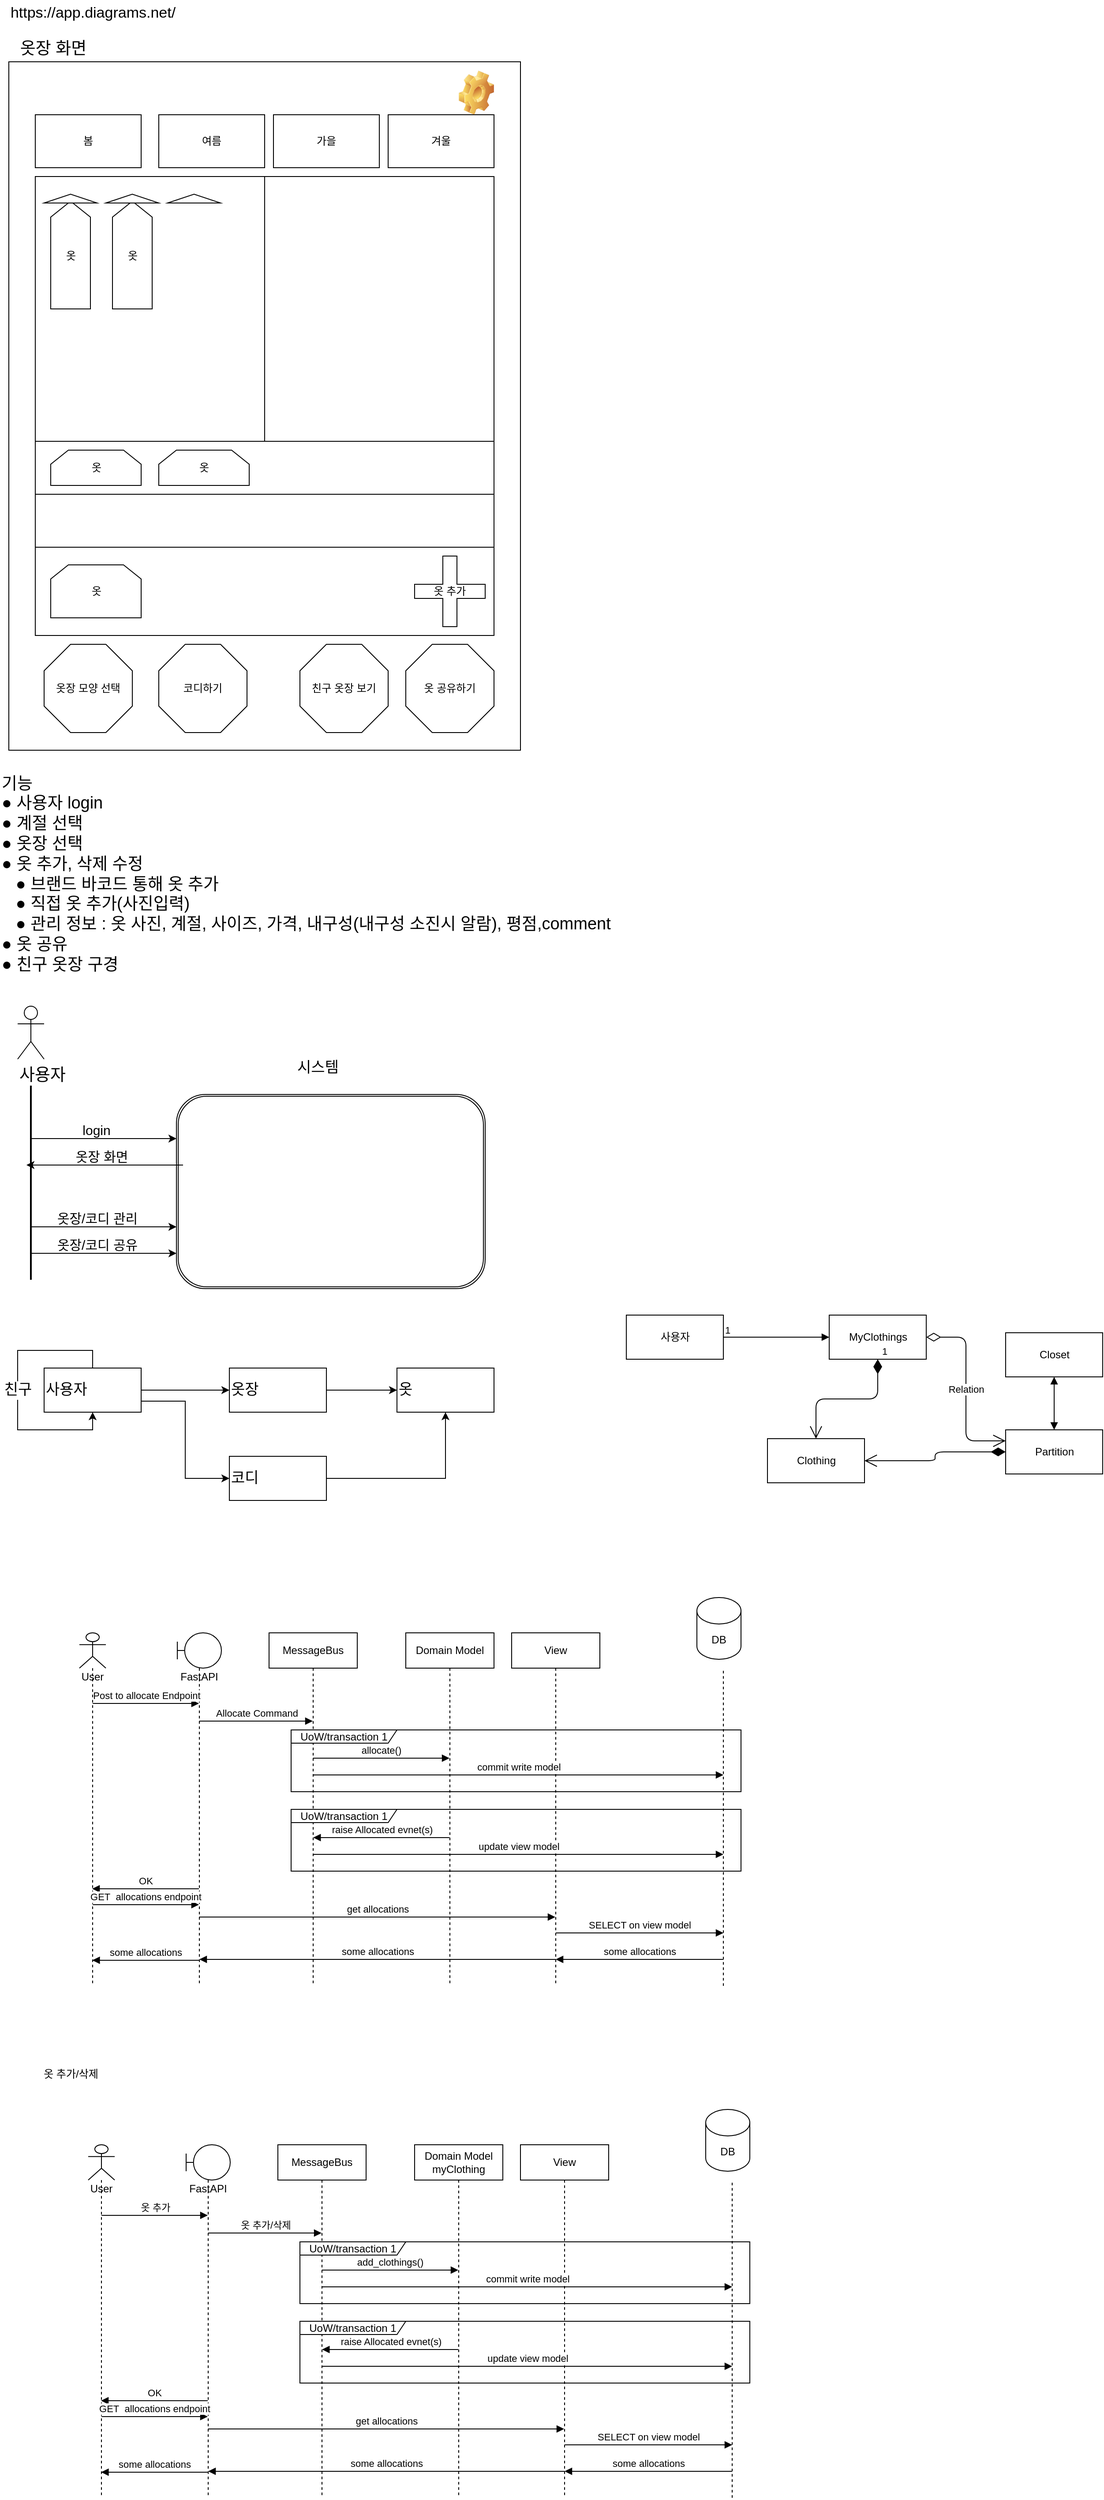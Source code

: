 <mxfile version="14.6.11" type="device"><diagram id="S6mmUkQ5cOKUwlPhS8u7" name="Page-1"><mxGraphModel dx="1923" dy="1773" grid="1" gridSize="10" guides="1" tooltips="1" connect="1" arrows="1" fold="1" page="1" pageScale="1" pageWidth="827" pageHeight="3000" math="0" shadow="0"><root><mxCell id="0"/><mxCell id="1" parent="0"/><mxCell id="IU7IyDm4bmld3pIdMQO7-5" value="" style="whiteSpace=wrap;html=1;" parent="1" vertex="1"><mxGeometry x="80" y="80" width="580" height="780" as="geometry"/></mxCell><mxCell id="IU7IyDm4bmld3pIdMQO7-6" value="봄" style="rounded=0;whiteSpace=wrap;html=1;" parent="1" vertex="1"><mxGeometry x="110" y="140" width="120" height="60" as="geometry"/></mxCell><mxCell id="IU7IyDm4bmld3pIdMQO7-7" value="여름" style="rounded=0;whiteSpace=wrap;html=1;" parent="1" vertex="1"><mxGeometry x="250" y="140" width="120" height="60" as="geometry"/></mxCell><mxCell id="IU7IyDm4bmld3pIdMQO7-8" value="가을" style="rounded=0;whiteSpace=wrap;html=1;" parent="1" vertex="1"><mxGeometry x="380" y="140" width="120" height="60" as="geometry"/></mxCell><mxCell id="IU7IyDm4bmld3pIdMQO7-9" value="겨울" style="rounded=0;whiteSpace=wrap;html=1;" parent="1" vertex="1"><mxGeometry x="510" y="140" width="120" height="60" as="geometry"/></mxCell><mxCell id="IU7IyDm4bmld3pIdMQO7-11" value="" style="shape=ext;double=1;whiteSpace=wrap;html=1;aspect=fixed;fillColor=#ffffff;" parent="1" vertex="1"><mxGeometry x="110" y="210" width="520" height="520" as="geometry"/></mxCell><mxCell id="IU7IyDm4bmld3pIdMQO7-12" value="" style="rounded=0;whiteSpace=wrap;html=1;fillColor=#ffffff;" parent="1" vertex="1"><mxGeometry x="110" y="210" width="260" height="300" as="geometry"/></mxCell><mxCell id="IU7IyDm4bmld3pIdMQO7-13" value="" style="rounded=0;whiteSpace=wrap;html=1;fillColor=#ffffff;" parent="1" vertex="1"><mxGeometry x="370" y="210" width="260" height="300" as="geometry"/></mxCell><mxCell id="IU7IyDm4bmld3pIdMQO7-14" value="" style="verticalLabelPosition=bottom;verticalAlign=top;html=1;shape=mxgraph.basic.acute_triangle;dx=0.5;fillColor=#ffffff;" parent="1" vertex="1"><mxGeometry x="120" y="230" width="60" height="10" as="geometry"/></mxCell><mxCell id="IU7IyDm4bmld3pIdMQO7-15" value="" style="verticalLabelPosition=bottom;verticalAlign=top;html=1;shape=mxgraph.basic.acute_triangle;dx=0.5;fillColor=#ffffff;" parent="1" vertex="1"><mxGeometry x="190" y="230" width="60" height="10" as="geometry"/></mxCell><mxCell id="IU7IyDm4bmld3pIdMQO7-16" value="" style="verticalLabelPosition=bottom;verticalAlign=top;html=1;shape=mxgraph.basic.acute_triangle;dx=0.5;fillColor=#ffffff;" parent="1" vertex="1"><mxGeometry x="260" y="230" width="60" height="10" as="geometry"/></mxCell><mxCell id="IU7IyDm4bmld3pIdMQO7-17" value="옷" style="shape=loopLimit;whiteSpace=wrap;html=1;fillColor=#ffffff;" parent="1" vertex="1"><mxGeometry x="127.5" y="240" width="45" height="120" as="geometry"/></mxCell><mxCell id="IU7IyDm4bmld3pIdMQO7-18" value="옷" style="shape=loopLimit;whiteSpace=wrap;html=1;fillColor=#ffffff;" parent="1" vertex="1"><mxGeometry x="197.5" y="240" width="45" height="120" as="geometry"/></mxCell><mxCell id="IU7IyDm4bmld3pIdMQO7-19" value="" style="rounded=0;whiteSpace=wrap;html=1;fillColor=#ffffff;" parent="1" vertex="1"><mxGeometry x="110" y="510" width="520" height="60" as="geometry"/></mxCell><mxCell id="IU7IyDm4bmld3pIdMQO7-20" value="" style="rounded=0;whiteSpace=wrap;html=1;fillColor=#ffffff;" parent="1" vertex="1"><mxGeometry x="110" y="570" width="520" height="60" as="geometry"/></mxCell><mxCell id="IU7IyDm4bmld3pIdMQO7-21" value="" style="rounded=0;whiteSpace=wrap;html=1;fillColor=#ffffff;" parent="1" vertex="1"><mxGeometry x="110" y="630" width="520" height="100" as="geometry"/></mxCell><mxCell id="IU7IyDm4bmld3pIdMQO7-22" value="옷장 모양 선택" style="whiteSpace=wrap;html=1;shape=mxgraph.basic.octagon2;align=center;verticalAlign=middle;dx=15;fillColor=#ffffff;" parent="1" vertex="1"><mxGeometry x="120" y="740" width="100" height="100" as="geometry"/></mxCell><mxCell id="IU7IyDm4bmld3pIdMQO7-23" value="옷 추가" style="shape=cross;whiteSpace=wrap;html=1;fillColor=#ffffff;" parent="1" vertex="1"><mxGeometry x="540" y="640" width="80" height="80" as="geometry"/></mxCell><mxCell id="IU7IyDm4bmld3pIdMQO7-24" value="옷" style="shape=loopLimit;whiteSpace=wrap;html=1;fillColor=#ffffff;" parent="1" vertex="1"><mxGeometry x="127.5" y="520" width="102.5" height="40" as="geometry"/></mxCell><mxCell id="IU7IyDm4bmld3pIdMQO7-25" value="옷" style="shape=loopLimit;whiteSpace=wrap;html=1;fillColor=#ffffff;" parent="1" vertex="1"><mxGeometry x="250" y="520" width="102.5" height="40" as="geometry"/></mxCell><mxCell id="IU7IyDm4bmld3pIdMQO7-26" value="옷" style="shape=loopLimit;whiteSpace=wrap;html=1;fillColor=#ffffff;" parent="1" vertex="1"><mxGeometry x="127.5" y="650" width="102.5" height="60" as="geometry"/></mxCell><mxCell id="IU7IyDm4bmld3pIdMQO7-27" value="옷 공유하기" style="whiteSpace=wrap;html=1;shape=mxgraph.basic.octagon2;align=center;verticalAlign=middle;dx=15;fillColor=#ffffff;" parent="1" vertex="1"><mxGeometry x="530" y="740" width="100" height="100" as="geometry"/></mxCell><mxCell id="VovTZ2DO4G8GrCxuGTmn-1" value="옷장 화면" style="text;html=1;resizable=0;autosize=1;align=center;verticalAlign=middle;points=[];fillColor=none;strokeColor=none;rounded=0;fontSize=19;" parent="1" vertex="1"><mxGeometry x="80" y="50" width="100" height="30" as="geometry"/></mxCell><mxCell id="VovTZ2DO4G8GrCxuGTmn-2" value="기능&lt;br&gt;● 사용자 login&lt;br&gt;● 계절 선택&lt;br&gt;● 옷장 선택&lt;br&gt;● 옷 추가, 삭제 수정&lt;br&gt;&amp;nbsp; &amp;nbsp;●&amp;nbsp;브랜드 바코드 통해 옷 추가&lt;br&gt;&amp;nbsp; &amp;nbsp;●&amp;nbsp;직접 옷 추가(사진입력)&lt;br&gt;&amp;nbsp; &amp;nbsp;●&amp;nbsp;관리 정보 : 옷 사진, 계절, 사이즈, 가격, 내구성(내구성 소진시 알람), 평점,comment&lt;br&gt;● 옷 공유&lt;br&gt;● 친구 옷장 구경" style="text;html=1;resizable=0;autosize=1;align=left;verticalAlign=middle;points=[];fillColor=none;strokeColor=none;rounded=0;fontSize=19;" parent="1" vertex="1"><mxGeometry x="70" y="885" width="750" height="230" as="geometry"/></mxCell><mxCell id="VovTZ2DO4G8GrCxuGTmn-3" value="친구 옷장 보기" style="whiteSpace=wrap;html=1;shape=mxgraph.basic.octagon2;align=center;verticalAlign=middle;dx=15;fillColor=#ffffff;" parent="1" vertex="1"><mxGeometry x="410" y="740" width="100" height="100" as="geometry"/></mxCell><mxCell id="VovTZ2DO4G8GrCxuGTmn-6" value="" style="shape=image;html=1;verticalLabelPosition=bottom;verticalAlign=top;imageAspect=0;image=img/clipart/Gear_128x128.png;fontSize=19;align=left;" parent="1" vertex="1"><mxGeometry x="590" y="90" width="40" height="50" as="geometry"/></mxCell><mxCell id="VovTZ2DO4G8GrCxuGTmn-7" value="사용자" style="shape=umlActor;verticalLabelPosition=bottom;verticalAlign=top;html=1;outlineConnect=0;fontSize=19;align=left;" parent="1" vertex="1"><mxGeometry x="90" y="1150" width="30" height="60" as="geometry"/></mxCell><mxCell id="VovTZ2DO4G8GrCxuGTmn-8" value="" style="shape=ext;double=1;rounded=1;whiteSpace=wrap;html=1;fontSize=19;align=left;" parent="1" vertex="1"><mxGeometry x="270" y="1250" width="350" height="220" as="geometry"/></mxCell><mxCell id="VovTZ2DO4G8GrCxuGTmn-9" value="" style="line;strokeWidth=2;direction=south;html=1;fontSize=19;align=left;" parent="1" vertex="1"><mxGeometry x="100" y="1240" width="10" height="220" as="geometry"/></mxCell><mxCell id="VovTZ2DO4G8GrCxuGTmn-10" value="" style="endArrow=classic;html=1;fontSize=19;" parent="1" edge="1"><mxGeometry width="50" height="50" relative="1" as="geometry"><mxPoint x="105.5" y="1300" as="sourcePoint"/><mxPoint x="270" y="1300" as="targetPoint"/></mxGeometry></mxCell><mxCell id="VovTZ2DO4G8GrCxuGTmn-11" value="login" style="text;html=1;resizable=0;autosize=1;align=center;verticalAlign=middle;points=[];fillColor=none;strokeColor=none;rounded=0;fontSize=15;" parent="1" vertex="1"><mxGeometry x="153.75" y="1280" width="50" height="20" as="geometry"/></mxCell><mxCell id="VovTZ2DO4G8GrCxuGTmn-12" value="옷장/코디 관리" style="text;html=1;resizable=0;autosize=1;align=center;verticalAlign=middle;points=[];fillColor=none;strokeColor=none;rounded=0;fontSize=15;" parent="1" vertex="1"><mxGeometry x="125" y="1380" width="110" height="20" as="geometry"/></mxCell><mxCell id="VovTZ2DO4G8GrCxuGTmn-14" value="" style="endArrow=classic;html=1;fontSize=19;" parent="1" edge="1"><mxGeometry width="50" height="50" relative="1" as="geometry"><mxPoint x="105.5" y="1400" as="sourcePoint"/><mxPoint x="270" y="1400" as="targetPoint"/></mxGeometry></mxCell><mxCell id="VovTZ2DO4G8GrCxuGTmn-17" value="" style="endArrow=classic;html=1;fontSize=19;" parent="1" edge="1"><mxGeometry width="50" height="50" relative="1" as="geometry"><mxPoint x="277.5" y="1330" as="sourcePoint"/><mxPoint x="100" y="1330" as="targetPoint"/></mxGeometry></mxCell><mxCell id="VovTZ2DO4G8GrCxuGTmn-18" value="옷장 화면" style="text;html=1;resizable=0;autosize=1;align=center;verticalAlign=middle;points=[];fillColor=none;strokeColor=none;rounded=0;fontSize=15;" parent="1" vertex="1"><mxGeometry x="145" y="1310" width="80" height="20" as="geometry"/></mxCell><mxCell id="VovTZ2DO4G8GrCxuGTmn-19" value="옷장/코디 공유" style="text;html=1;resizable=0;autosize=1;align=center;verticalAlign=middle;points=[];fillColor=none;strokeColor=none;rounded=0;fontSize=15;" parent="1" vertex="1"><mxGeometry x="125" y="1410" width="110" height="20" as="geometry"/></mxCell><mxCell id="VovTZ2DO4G8GrCxuGTmn-20" value="" style="endArrow=classic;html=1;fontSize=19;" parent="1" edge="1"><mxGeometry width="50" height="50" relative="1" as="geometry"><mxPoint x="105.5" y="1430" as="sourcePoint"/><mxPoint x="270" y="1430" as="targetPoint"/></mxGeometry></mxCell><mxCell id="VovTZ2DO4G8GrCxuGTmn-21" value="시스템" style="text;html=1;resizable=0;autosize=1;align=center;verticalAlign=middle;points=[];fillColor=none;strokeColor=none;rounded=0;fontSize=17;" parent="1" vertex="1"><mxGeometry x="395" y="1205" width="70" height="30" as="geometry"/></mxCell><mxCell id="VovTZ2DO4G8GrCxuGTmn-22" value="코디하기" style="whiteSpace=wrap;html=1;shape=mxgraph.basic.octagon2;align=center;verticalAlign=middle;dx=15;fillColor=#ffffff;" parent="1" vertex="1"><mxGeometry x="250" y="740" width="100" height="100" as="geometry"/></mxCell><mxCell id="VovTZ2DO4G8GrCxuGTmn-33" style="edgeStyle=orthogonalEdgeStyle;rounded=0;orthogonalLoop=1;jettySize=auto;html=1;fontSize=17;" parent="1" source="VovTZ2DO4G8GrCxuGTmn-24" target="VovTZ2DO4G8GrCxuGTmn-25" edge="1"><mxGeometry relative="1" as="geometry"/></mxCell><mxCell id="VovTZ2DO4G8GrCxuGTmn-47" style="edgeStyle=orthogonalEdgeStyle;rounded=0;orthogonalLoop=1;jettySize=auto;html=1;exitX=1;exitY=0.75;exitDx=0;exitDy=0;entryX=0;entryY=0.5;entryDx=0;entryDy=0;fontSize=17;" parent="1" source="VovTZ2DO4G8GrCxuGTmn-24" target="VovTZ2DO4G8GrCxuGTmn-46" edge="1"><mxGeometry relative="1" as="geometry"/></mxCell><mxCell id="VovTZ2DO4G8GrCxuGTmn-24" value="사용자" style="html=1;fontSize=17;align=left;" parent="1" vertex="1"><mxGeometry x="120" y="1560" width="110" height="50" as="geometry"/></mxCell><mxCell id="VovTZ2DO4G8GrCxuGTmn-36" style="edgeStyle=orthogonalEdgeStyle;rounded=0;orthogonalLoop=1;jettySize=auto;html=1;entryX=0;entryY=0.5;entryDx=0;entryDy=0;fontSize=17;" parent="1" source="VovTZ2DO4G8GrCxuGTmn-25" target="VovTZ2DO4G8GrCxuGTmn-34" edge="1"><mxGeometry relative="1" as="geometry"/></mxCell><mxCell id="VovTZ2DO4G8GrCxuGTmn-25" value="옷장" style="html=1;fontSize=17;align=left;" parent="1" vertex="1"><mxGeometry x="330" y="1560" width="110" height="50" as="geometry"/></mxCell><mxCell id="VovTZ2DO4G8GrCxuGTmn-34" value="옷" style="html=1;fontSize=17;align=left;" parent="1" vertex="1"><mxGeometry x="520" y="1560" width="110" height="50" as="geometry"/></mxCell><mxCell id="VovTZ2DO4G8GrCxuGTmn-37" value="https://app.diagrams.net/" style="text;html=1;resizable=0;autosize=1;align=center;verticalAlign=middle;points=[];fillColor=none;strokeColor=none;rounded=0;fontSize=17;" parent="1" vertex="1"><mxGeometry x="75" y="10" width="200" height="30" as="geometry"/></mxCell><mxCell id="VovTZ2DO4G8GrCxuGTmn-45" value="친구" style="edgeStyle=orthogonalEdgeStyle;rounded=0;orthogonalLoop=1;jettySize=auto;html=1;entryX=0.5;entryY=1;entryDx=0;entryDy=0;fontSize=17;" parent="1" source="VovTZ2DO4G8GrCxuGTmn-24" target="VovTZ2DO4G8GrCxuGTmn-24" edge="1"><mxGeometry relative="1" as="geometry"><Array as="points"><mxPoint x="175" y="1540"/><mxPoint x="90" y="1540"/><mxPoint x="90" y="1630"/><mxPoint x="175" y="1630"/></Array></mxGeometry></mxCell><mxCell id="VovTZ2DO4G8GrCxuGTmn-48" style="edgeStyle=orthogonalEdgeStyle;rounded=0;orthogonalLoop=1;jettySize=auto;html=1;entryX=0.5;entryY=1;entryDx=0;entryDy=0;fontSize=17;" parent="1" source="VovTZ2DO4G8GrCxuGTmn-46" target="VovTZ2DO4G8GrCxuGTmn-34" edge="1"><mxGeometry relative="1" as="geometry"/></mxCell><mxCell id="VovTZ2DO4G8GrCxuGTmn-46" value="코디" style="html=1;fontSize=17;align=left;" parent="1" vertex="1"><mxGeometry x="330" y="1660" width="110" height="50" as="geometry"/></mxCell><mxCell id="8v1oWHxFiPV8ETVfgyiM-1" value="사용자" style="html=1;" vertex="1" parent="1"><mxGeometry x="780" y="1500" width="110" height="50" as="geometry"/></mxCell><mxCell id="8v1oWHxFiPV8ETVfgyiM-2" value="MyClothings" style="html=1;" vertex="1" parent="1"><mxGeometry x="1010" y="1500" width="110" height="50" as="geometry"/></mxCell><mxCell id="8v1oWHxFiPV8ETVfgyiM-3" value="" style="endArrow=block;endFill=1;html=1;edgeStyle=orthogonalEdgeStyle;align=left;verticalAlign=top;exitX=1;exitY=0.5;exitDx=0;exitDy=0;" edge="1" parent="1" source="8v1oWHxFiPV8ETVfgyiM-1" target="8v1oWHxFiPV8ETVfgyiM-2"><mxGeometry x="-1" relative="1" as="geometry"><mxPoint x="870" y="1610" as="sourcePoint"/><mxPoint x="1030" y="1610" as="targetPoint"/></mxGeometry></mxCell><mxCell id="8v1oWHxFiPV8ETVfgyiM-4" value="1" style="edgeLabel;resizable=0;html=1;align=left;verticalAlign=bottom;" connectable="0" vertex="1" parent="8v1oWHxFiPV8ETVfgyiM-3"><mxGeometry x="-1" relative="1" as="geometry"/></mxCell><mxCell id="8v1oWHxFiPV8ETVfgyiM-5" value="1" style="endArrow=open;html=1;endSize=12;startArrow=diamondThin;startSize=14;startFill=1;edgeStyle=orthogonalEdgeStyle;align=left;verticalAlign=bottom;exitX=0.5;exitY=1;exitDx=0;exitDy=0;" edge="1" parent="1" source="8v1oWHxFiPV8ETVfgyiM-2" target="8v1oWHxFiPV8ETVfgyiM-6"><mxGeometry x="-1" y="3" relative="1" as="geometry"><mxPoint x="550" y="1750" as="sourcePoint"/><mxPoint x="710" y="1750" as="targetPoint"/></mxGeometry></mxCell><mxCell id="8v1oWHxFiPV8ETVfgyiM-6" value="Clothing" style="html=1;" vertex="1" parent="1"><mxGeometry x="940" y="1640" width="110" height="50" as="geometry"/></mxCell><mxCell id="8v1oWHxFiPV8ETVfgyiM-7" value="Partition" style="html=1;" vertex="1" parent="1"><mxGeometry x="1210" y="1630" width="110" height="50" as="geometry"/></mxCell><mxCell id="8v1oWHxFiPV8ETVfgyiM-8" value="Closet" style="html=1;" vertex="1" parent="1"><mxGeometry x="1210" y="1520" width="110" height="50" as="geometry"/></mxCell><mxCell id="8v1oWHxFiPV8ETVfgyiM-9" value="" style="endArrow=open;html=1;endSize=12;startArrow=diamondThin;startSize=14;startFill=1;edgeStyle=orthogonalEdgeStyle;align=left;verticalAlign=bottom;entryX=1;entryY=0.5;entryDx=0;entryDy=0;" edge="1" parent="1" source="8v1oWHxFiPV8ETVfgyiM-7" target="8v1oWHxFiPV8ETVfgyiM-6"><mxGeometry x="-1" y="3" relative="1" as="geometry"><mxPoint x="1075" y="1560" as="sourcePoint"/><mxPoint x="1005.059" y="1650" as="targetPoint"/></mxGeometry></mxCell><mxCell id="8v1oWHxFiPV8ETVfgyiM-10" value="" style="endArrow=block;startArrow=block;endFill=1;startFill=1;html=1;entryX=0.5;entryY=0;entryDx=0;entryDy=0;" edge="1" parent="1" source="8v1oWHxFiPV8ETVfgyiM-8" target="8v1oWHxFiPV8ETVfgyiM-7"><mxGeometry width="160" relative="1" as="geometry"><mxPoint x="680" y="1750" as="sourcePoint"/><mxPoint x="840" y="1750" as="targetPoint"/></mxGeometry></mxCell><mxCell id="8v1oWHxFiPV8ETVfgyiM-11" value="Relation" style="endArrow=open;html=1;endSize=12;startArrow=diamondThin;startSize=14;startFill=0;edgeStyle=orthogonalEdgeStyle;exitX=1;exitY=0.5;exitDx=0;exitDy=0;entryX=0;entryY=0.25;entryDx=0;entryDy=0;" edge="1" parent="1" source="8v1oWHxFiPV8ETVfgyiM-2" target="8v1oWHxFiPV8ETVfgyiM-7"><mxGeometry relative="1" as="geometry"><mxPoint x="680" y="1750" as="sourcePoint"/><mxPoint x="840" y="1750" as="targetPoint"/></mxGeometry></mxCell><mxCell id="8v1oWHxFiPV8ETVfgyiM-12" value="User" style="shape=umlLifeline;participant=umlActor;perimeter=lifelinePerimeter;whiteSpace=wrap;html=1;container=1;collapsible=0;recursiveResize=0;verticalAlign=top;spacingTop=36;outlineConnect=0;" vertex="1" parent="1"><mxGeometry x="160" y="1860" width="30" height="400" as="geometry"/></mxCell><mxCell id="8v1oWHxFiPV8ETVfgyiM-13" value="FastAPI" style="shape=umlLifeline;participant=umlBoundary;perimeter=lifelinePerimeter;whiteSpace=wrap;html=1;container=1;collapsible=0;recursiveResize=0;verticalAlign=top;spacingTop=36;outlineConnect=0;" vertex="1" parent="1"><mxGeometry x="271" y="1860" width="50" height="400" as="geometry"/></mxCell><mxCell id="8v1oWHxFiPV8ETVfgyiM-14" value="MessageBus" style="shape=umlLifeline;perimeter=lifelinePerimeter;whiteSpace=wrap;html=1;container=1;collapsible=0;recursiveResize=0;outlineConnect=0;" vertex="1" parent="1"><mxGeometry x="375" y="1860" width="100" height="400" as="geometry"/></mxCell><mxCell id="8v1oWHxFiPV8ETVfgyiM-15" value="Domain Model" style="shape=umlLifeline;perimeter=lifelinePerimeter;whiteSpace=wrap;html=1;container=1;collapsible=0;recursiveResize=0;outlineConnect=0;" vertex="1" parent="1"><mxGeometry x="530" y="1860" width="100" height="400" as="geometry"/></mxCell><mxCell id="8v1oWHxFiPV8ETVfgyiM-16" value="View" style="shape=umlLifeline;perimeter=lifelinePerimeter;whiteSpace=wrap;html=1;container=1;collapsible=0;recursiveResize=0;outlineConnect=0;" vertex="1" parent="1"><mxGeometry x="650" y="1860" width="100" height="400" as="geometry"/></mxCell><mxCell id="8v1oWHxFiPV8ETVfgyiM-17" value="DB" style="shape=cylinder3;whiteSpace=wrap;html=1;boundedLbl=1;backgroundOutline=1;size=15;" vertex="1" parent="1"><mxGeometry x="860" y="1820" width="50" height="70" as="geometry"/></mxCell><mxCell id="8v1oWHxFiPV8ETVfgyiM-18" value="" style="endArrow=none;dashed=1;html=1;" edge="1" parent="1"><mxGeometry width="50" height="50" relative="1" as="geometry"><mxPoint x="890" y="2260" as="sourcePoint"/><mxPoint x="890" y="1900" as="targetPoint"/></mxGeometry></mxCell><mxCell id="8v1oWHxFiPV8ETVfgyiM-19" value="Post to allocate Endpoint" style="html=1;verticalAlign=bottom;endArrow=block;" edge="1" parent="1" source="8v1oWHxFiPV8ETVfgyiM-12" target="8v1oWHxFiPV8ETVfgyiM-13"><mxGeometry width="80" relative="1" as="geometry"><mxPoint x="180" y="1940" as="sourcePoint"/><mxPoint x="260" y="1940" as="targetPoint"/><Array as="points"><mxPoint x="270" y="1940"/></Array></mxGeometry></mxCell><mxCell id="8v1oWHxFiPV8ETVfgyiM-20" value="Allocate Command" style="html=1;verticalAlign=bottom;endArrow=block;" edge="1" parent="1" source="8v1oWHxFiPV8ETVfgyiM-13" target="8v1oWHxFiPV8ETVfgyiM-14"><mxGeometry width="80" relative="1" as="geometry"><mxPoint x="184.81" y="1950" as="sourcePoint"/><mxPoint x="305.5" y="1950" as="targetPoint"/><Array as="points"><mxPoint x="380" y="1960"/></Array></mxGeometry></mxCell><mxCell id="8v1oWHxFiPV8ETVfgyiM-21" value="UoW/transaction 1" style="shape=umlFrame;whiteSpace=wrap;html=1;width=120;height=15;" vertex="1" parent="1"><mxGeometry x="400" y="1970" width="510" height="70" as="geometry"/></mxCell><mxCell id="8v1oWHxFiPV8ETVfgyiM-22" value="allocate()" style="html=1;verticalAlign=bottom;endArrow=block;" edge="1" parent="1"><mxGeometry width="80" relative="1" as="geometry"><mxPoint x="424.81" y="2002" as="sourcePoint"/><mxPoint x="579.5" y="2002" as="targetPoint"/></mxGeometry></mxCell><mxCell id="8v1oWHxFiPV8ETVfgyiM-23" value="commit write model" style="html=1;verticalAlign=bottom;endArrow=block;" edge="1" parent="1"><mxGeometry width="80" relative="1" as="geometry"><mxPoint x="425.024" y="2021" as="sourcePoint"/><mxPoint x="890" y="2021" as="targetPoint"/></mxGeometry></mxCell><mxCell id="8v1oWHxFiPV8ETVfgyiM-24" value="UoW/transaction 1" style="shape=umlFrame;whiteSpace=wrap;html=1;width=120;height=15;" vertex="1" parent="1"><mxGeometry x="400" y="2060" width="510" height="70" as="geometry"/></mxCell><mxCell id="8v1oWHxFiPV8ETVfgyiM-25" value="raise Allocated evnet(s)" style="html=1;verticalAlign=bottom;endArrow=block;" edge="1" parent="1"><mxGeometry width="80" relative="1" as="geometry"><mxPoint x="579.5" y="2092" as="sourcePoint"/><mxPoint x="425.1" y="2092" as="targetPoint"/></mxGeometry></mxCell><mxCell id="8v1oWHxFiPV8ETVfgyiM-26" value="update view model" style="html=1;verticalAlign=bottom;endArrow=block;" edge="1" parent="1"><mxGeometry width="80" relative="1" as="geometry"><mxPoint x="425.024" y="2111" as="sourcePoint"/><mxPoint x="890" y="2111" as="targetPoint"/></mxGeometry></mxCell><mxCell id="8v1oWHxFiPV8ETVfgyiM-27" value="OK" style="html=1;verticalAlign=bottom;endArrow=block;" edge="1" parent="1"><mxGeometry width="80" relative="1" as="geometry"><mxPoint x="295.5" y="2150" as="sourcePoint"/><mxPoint x="174.5" y="2150" as="targetPoint"/></mxGeometry></mxCell><mxCell id="8v1oWHxFiPV8ETVfgyiM-28" value="GET&amp;nbsp; allocations endpoint" style="html=1;verticalAlign=bottom;endArrow=block;" edge="1" parent="1"><mxGeometry width="80" relative="1" as="geometry"><mxPoint x="174.929" y="2168" as="sourcePoint"/><mxPoint x="295.5" y="2168" as="targetPoint"/></mxGeometry></mxCell><mxCell id="8v1oWHxFiPV8ETVfgyiM-29" value="get allocations" style="html=1;verticalAlign=bottom;endArrow=block;" edge="1" parent="1" target="8v1oWHxFiPV8ETVfgyiM-16"><mxGeometry width="80" relative="1" as="geometry"><mxPoint x="295.81" y="2182" as="sourcePoint"/><mxPoint x="579.5" y="2182" as="targetPoint"/></mxGeometry></mxCell><mxCell id="8v1oWHxFiPV8ETVfgyiM-30" value="SELECT on view model" style="html=1;verticalAlign=bottom;endArrow=block;" edge="1" parent="1" source="8v1oWHxFiPV8ETVfgyiM-16"><mxGeometry width="80" relative="1" as="geometry"><mxPoint x="709.999" y="2200" as="sourcePoint"/><mxPoint x="890" y="2200" as="targetPoint"/></mxGeometry></mxCell><mxCell id="8v1oWHxFiPV8ETVfgyiM-31" value="some allocations" style="html=1;verticalAlign=bottom;endArrow=block;" edge="1" parent="1" target="8v1oWHxFiPV8ETVfgyiM-16"><mxGeometry width="80" relative="1" as="geometry"><mxPoint x="890" y="2230" as="sourcePoint"/><mxPoint x="880" y="2230" as="targetPoint"/></mxGeometry></mxCell><mxCell id="8v1oWHxFiPV8ETVfgyiM-32" value="some allocations" style="html=1;verticalAlign=bottom;endArrow=block;exitX=0.5;exitY=0.925;exitDx=0;exitDy=0;exitPerimeter=0;" edge="1" parent="1" source="8v1oWHxFiPV8ETVfgyiM-16" target="8v1oWHxFiPV8ETVfgyiM-13"><mxGeometry width="80" relative="1" as="geometry"><mxPoint x="489.999" y="2230" as="sourcePoint"/><mxPoint x="610.57" y="2230" as="targetPoint"/></mxGeometry></mxCell><mxCell id="8v1oWHxFiPV8ETVfgyiM-33" value="some allocations" style="html=1;verticalAlign=bottom;endArrow=block;" edge="1" parent="1"><mxGeometry width="80" relative="1" as="geometry"><mxPoint x="295.5" y="2231" as="sourcePoint"/><mxPoint x="174.667" y="2231" as="targetPoint"/></mxGeometry></mxCell><mxCell id="8v1oWHxFiPV8ETVfgyiM-34" value="User" style="shape=umlLifeline;participant=umlActor;perimeter=lifelinePerimeter;whiteSpace=wrap;html=1;container=1;collapsible=0;recursiveResize=0;verticalAlign=top;spacingTop=36;outlineConnect=0;" vertex="1" parent="1"><mxGeometry x="170" y="2440" width="30" height="400" as="geometry"/></mxCell><mxCell id="8v1oWHxFiPV8ETVfgyiM-35" value="FastAPI" style="shape=umlLifeline;participant=umlBoundary;perimeter=lifelinePerimeter;whiteSpace=wrap;html=1;container=1;collapsible=0;recursiveResize=0;verticalAlign=top;spacingTop=36;outlineConnect=0;" vertex="1" parent="1"><mxGeometry x="281" y="2440" width="50" height="400" as="geometry"/></mxCell><mxCell id="8v1oWHxFiPV8ETVfgyiM-36" value="MessageBus" style="shape=umlLifeline;perimeter=lifelinePerimeter;whiteSpace=wrap;html=1;container=1;collapsible=0;recursiveResize=0;outlineConnect=0;" vertex="1" parent="1"><mxGeometry x="385" y="2440" width="100" height="400" as="geometry"/></mxCell><mxCell id="8v1oWHxFiPV8ETVfgyiM-37" value="Domain Model&lt;br&gt;myClothing" style="shape=umlLifeline;perimeter=lifelinePerimeter;whiteSpace=wrap;html=1;container=1;collapsible=0;recursiveResize=0;outlineConnect=0;" vertex="1" parent="1"><mxGeometry x="540" y="2440" width="100" height="400" as="geometry"/></mxCell><mxCell id="8v1oWHxFiPV8ETVfgyiM-38" value="View" style="shape=umlLifeline;perimeter=lifelinePerimeter;whiteSpace=wrap;html=1;container=1;collapsible=0;recursiveResize=0;outlineConnect=0;" vertex="1" parent="1"><mxGeometry x="660" y="2440" width="100" height="400" as="geometry"/></mxCell><mxCell id="8v1oWHxFiPV8ETVfgyiM-39" value="DB" style="shape=cylinder3;whiteSpace=wrap;html=1;boundedLbl=1;backgroundOutline=1;size=15;" vertex="1" parent="1"><mxGeometry x="870" y="2400" width="50" height="70" as="geometry"/></mxCell><mxCell id="8v1oWHxFiPV8ETVfgyiM-40" value="" style="endArrow=none;dashed=1;html=1;" edge="1" parent="1"><mxGeometry width="50" height="50" relative="1" as="geometry"><mxPoint x="900" y="2840" as="sourcePoint"/><mxPoint x="900" y="2480" as="targetPoint"/></mxGeometry></mxCell><mxCell id="8v1oWHxFiPV8ETVfgyiM-41" value="옷 추가" style="html=1;verticalAlign=bottom;endArrow=block;" edge="1" parent="1" source="8v1oWHxFiPV8ETVfgyiM-34" target="8v1oWHxFiPV8ETVfgyiM-35"><mxGeometry width="80" relative="1" as="geometry"><mxPoint x="190" y="2520" as="sourcePoint"/><mxPoint x="270" y="2520" as="targetPoint"/><Array as="points"><mxPoint x="280" y="2520"/></Array></mxGeometry></mxCell><mxCell id="8v1oWHxFiPV8ETVfgyiM-42" value="옷 추가/삭제" style="html=1;verticalAlign=bottom;endArrow=block;" edge="1" parent="1" source="8v1oWHxFiPV8ETVfgyiM-35" target="8v1oWHxFiPV8ETVfgyiM-36"><mxGeometry width="80" relative="1" as="geometry"><mxPoint x="194.81" y="2530" as="sourcePoint"/><mxPoint x="315.5" y="2530" as="targetPoint"/><Array as="points"><mxPoint x="390" y="2540"/></Array></mxGeometry></mxCell><mxCell id="8v1oWHxFiPV8ETVfgyiM-43" value="UoW/transaction 1" style="shape=umlFrame;whiteSpace=wrap;html=1;width=120;height=15;" vertex="1" parent="1"><mxGeometry x="410" y="2550" width="510" height="70" as="geometry"/></mxCell><mxCell id="8v1oWHxFiPV8ETVfgyiM-44" value="add_clothings()" style="html=1;verticalAlign=bottom;endArrow=block;" edge="1" parent="1"><mxGeometry width="80" relative="1" as="geometry"><mxPoint x="434.81" y="2582" as="sourcePoint"/><mxPoint x="589.5" y="2582" as="targetPoint"/></mxGeometry></mxCell><mxCell id="8v1oWHxFiPV8ETVfgyiM-45" value="commit write model" style="html=1;verticalAlign=bottom;endArrow=block;" edge="1" parent="1"><mxGeometry width="80" relative="1" as="geometry"><mxPoint x="435.024" y="2601" as="sourcePoint"/><mxPoint x="900" y="2601" as="targetPoint"/></mxGeometry></mxCell><mxCell id="8v1oWHxFiPV8ETVfgyiM-46" value="UoW/transaction 1" style="shape=umlFrame;whiteSpace=wrap;html=1;width=120;height=15;" vertex="1" parent="1"><mxGeometry x="410" y="2640" width="510" height="70" as="geometry"/></mxCell><mxCell id="8v1oWHxFiPV8ETVfgyiM-47" value="raise Allocated evnet(s)" style="html=1;verticalAlign=bottom;endArrow=block;" edge="1" parent="1"><mxGeometry width="80" relative="1" as="geometry"><mxPoint x="589.5" y="2672" as="sourcePoint"/><mxPoint x="435.1" y="2672" as="targetPoint"/></mxGeometry></mxCell><mxCell id="8v1oWHxFiPV8ETVfgyiM-48" value="update view model" style="html=1;verticalAlign=bottom;endArrow=block;" edge="1" parent="1"><mxGeometry width="80" relative="1" as="geometry"><mxPoint x="435.024" y="2691" as="sourcePoint"/><mxPoint x="900" y="2691" as="targetPoint"/></mxGeometry></mxCell><mxCell id="8v1oWHxFiPV8ETVfgyiM-49" value="OK" style="html=1;verticalAlign=bottom;endArrow=block;" edge="1" parent="1"><mxGeometry width="80" relative="1" as="geometry"><mxPoint x="305.5" y="2730" as="sourcePoint"/><mxPoint x="184.5" y="2730" as="targetPoint"/></mxGeometry></mxCell><mxCell id="8v1oWHxFiPV8ETVfgyiM-50" value="GET&amp;nbsp; allocations endpoint" style="html=1;verticalAlign=bottom;endArrow=block;" edge="1" parent="1"><mxGeometry width="80" relative="1" as="geometry"><mxPoint x="184.929" y="2748" as="sourcePoint"/><mxPoint x="305.5" y="2748" as="targetPoint"/></mxGeometry></mxCell><mxCell id="8v1oWHxFiPV8ETVfgyiM-51" value="get allocations" style="html=1;verticalAlign=bottom;endArrow=block;" edge="1" parent="1" target="8v1oWHxFiPV8ETVfgyiM-38"><mxGeometry width="80" relative="1" as="geometry"><mxPoint x="305.81" y="2762" as="sourcePoint"/><mxPoint x="589.5" y="2762" as="targetPoint"/></mxGeometry></mxCell><mxCell id="8v1oWHxFiPV8ETVfgyiM-52" value="SELECT on view model" style="html=1;verticalAlign=bottom;endArrow=block;" edge="1" parent="1" source="8v1oWHxFiPV8ETVfgyiM-38"><mxGeometry width="80" relative="1" as="geometry"><mxPoint x="719.999" y="2780" as="sourcePoint"/><mxPoint x="900" y="2780" as="targetPoint"/></mxGeometry></mxCell><mxCell id="8v1oWHxFiPV8ETVfgyiM-53" value="some allocations" style="html=1;verticalAlign=bottom;endArrow=block;" edge="1" parent="1" target="8v1oWHxFiPV8ETVfgyiM-38"><mxGeometry width="80" relative="1" as="geometry"><mxPoint x="900" y="2810" as="sourcePoint"/><mxPoint x="890" y="2810" as="targetPoint"/></mxGeometry></mxCell><mxCell id="8v1oWHxFiPV8ETVfgyiM-54" value="some allocations" style="html=1;verticalAlign=bottom;endArrow=block;exitX=0.5;exitY=0.925;exitDx=0;exitDy=0;exitPerimeter=0;" edge="1" parent="1" source="8v1oWHxFiPV8ETVfgyiM-38" target="8v1oWHxFiPV8ETVfgyiM-35"><mxGeometry width="80" relative="1" as="geometry"><mxPoint x="499.999" y="2810" as="sourcePoint"/><mxPoint x="620.57" y="2810" as="targetPoint"/></mxGeometry></mxCell><mxCell id="8v1oWHxFiPV8ETVfgyiM-55" value="some allocations" style="html=1;verticalAlign=bottom;endArrow=block;" edge="1" parent="1"><mxGeometry width="80" relative="1" as="geometry"><mxPoint x="305.5" y="2811" as="sourcePoint"/><mxPoint x="184.667" y="2811" as="targetPoint"/></mxGeometry></mxCell><mxCell id="8v1oWHxFiPV8ETVfgyiM-56" value="옷 추가/삭제" style="text;html=1;align=center;verticalAlign=middle;resizable=0;points=[];autosize=1;strokeColor=none;" vertex="1" parent="1"><mxGeometry x="110" y="2350" width="80" height="20" as="geometry"/></mxCell></root></mxGraphModel></diagram></mxfile>